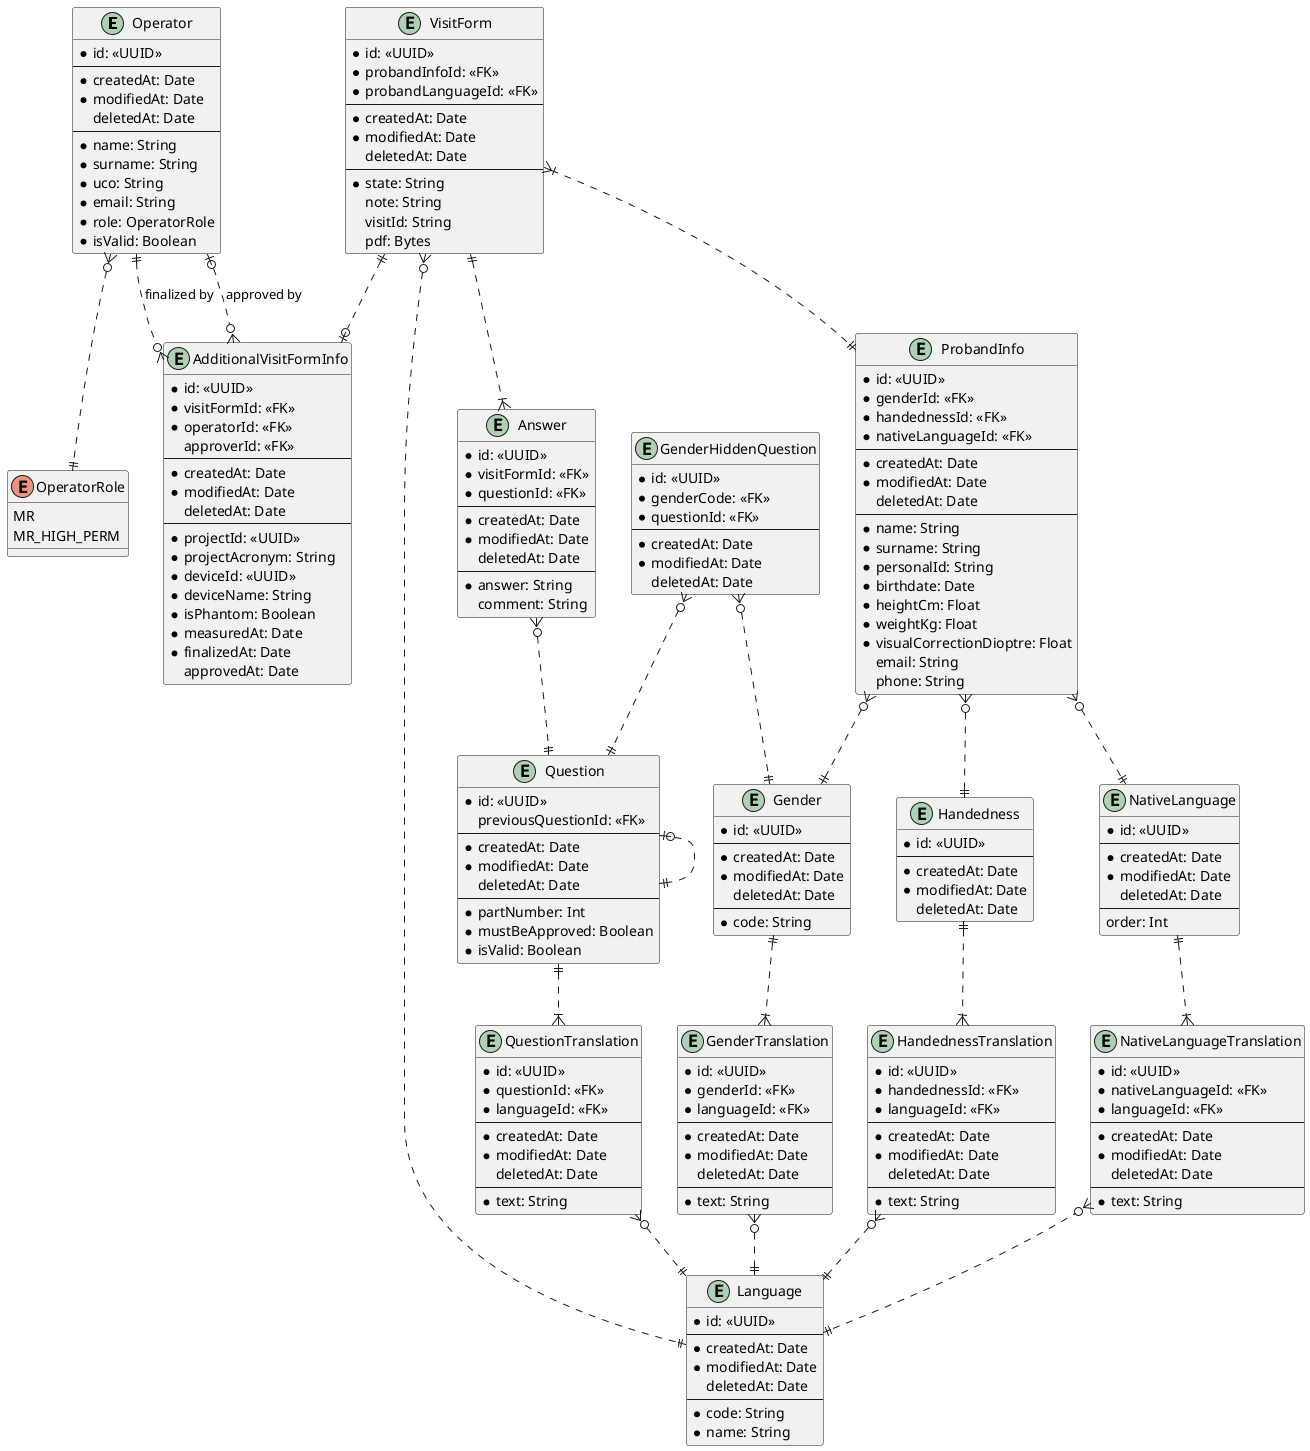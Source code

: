 @startuml ProbandSafetyQuestionnaire

entity Operator {
  * id: <<UUID>>
  ---
  * createdAt: Date
  * modifiedAt: Date
  deletedAt: Date
  ---
  * name: String
  * surname: String
  * uco: String
  * email: String
  * role: OperatorRole
  * isValid: Boolean
}

enum OperatorRole {
  MR
  MR_HIGH_PERM
}

entity VisitForm {
  * id: <<UUID>>
  * probandInfoId: <<FK>>
  * probandLanguageId: <<FK>>
  ---
  * createdAt: Date
  * modifiedAt: Date
  deletedAt: Date
  ---
  * state: String
  note: String
  visitId: String
  pdf: Bytes
}

entity AdditionalVisitFormInfo {
  * id: <<UUID>>
  * visitFormId: <<FK>>
  * operatorId: <<FK>>
  approverId: <<FK>>
  ---
  * createdAt: Date
  * modifiedAt: Date
  deletedAt: Date
  ---
  * projectId: <<UUID>>
  * projectAcronym: String
  * deviceId: <<UUID>>
  * deviceName: String
  * isPhantom: Boolean
  * measuredAt: Date
  * finalizedAt: Date
  approvedAt: Date
}

entity ProbandInfo {
  * id: <<UUID>>
  * genderId: <<FK>>
  * handednessId: <<FK>>
  * nativeLanguageId: <<FK>>
  ---
  * createdAt: Date
  * modifiedAt: Date
  deletedAt: Date
  ---
  * name: String
  * surname: String
  * personalId: String
  * birthdate: Date
  * heightCm: Float
  * weightKg: Float
  * visualCorrectionDioptre: Float
  email: String
  phone: String
}

entity Answer {
  * id: <<UUID>>
  * visitFormId: <<FK>>
  * questionId: <<FK>>
  ---
  * createdAt: Date
  * modifiedAt: Date
  deletedAt: Date
  ---
  * answer: String
  comment: String
}

entity Question {
  * id: <<UUID>>
  previousQuestionId: <<FK>>
  ---
  * createdAt: Date
  * modifiedAt: Date
  deletedAt: Date
  ---
  * partNumber: Int
  * mustBeApproved: Boolean
  * isValid: Boolean
}

entity QuestionTranslation {
  * id: <<UUID>>
  * questionId: <<FK>>
  * languageId: <<FK>>
  ---
  * createdAt: Date
  * modifiedAt: Date
  deletedAt: Date
  ---
  * text: String
}

entity GenderHiddenQuestion {
  * id: <<UUID>>
  * genderCode: <<FK>>
  * questionId: <<FK>>
  ---
  * createdAt: Date
  * modifiedAt: Date
  deletedAt: Date
}

entity Gender {
  * id: <<UUID>>
  ---
  * createdAt: Date
  * modifiedAt: Date
  deletedAt: Date
  ---
  * code: String
}

entity GenderTranslation {
  * id: <<UUID>>
  * genderId: <<FK>>
  * languageId: <<FK>>
  ---
  * createdAt: Date
  * modifiedAt: Date
  deletedAt: Date
  ---
  * text: String
}

entity Handedness {
  * id: <<UUID>>
  ---
  * createdAt: Date
  * modifiedAt: Date
  deletedAt: Date
}

entity HandednessTranslation {
  * id: <<UUID>>
  * handednessId: <<FK>>
  * languageId: <<FK>>
  ---
  * createdAt: Date
  * modifiedAt: Date
  deletedAt: Date
  ---
  * text: String
}

entity NativeLanguage {
  * id: <<UUID>>
  ---
  * createdAt: Date
  * modifiedAt: Date
  deletedAt: Date
  ---
  order: Int
}

entity NativeLanguageTranslation {
  * id: <<UUID>>
  * nativeLanguageId: <<FK>>
  * languageId: <<FK>>
  ---
  * createdAt: Date
  * modifiedAt: Date
  deletedAt: Date
  ---
  * text: String
}

entity Language {
  * id: <<UUID>>
  ---
  * createdAt: Date
  * modifiedAt: Date
  deletedAt: Date
  ---
  * code: String
  * name: String
}

Operator }o..|| OperatorRole
Operator ||..o{ AdditionalVisitFormInfo : finalized by
Operator |o..o{ AdditionalVisitFormInfo : approved by
VisitForm ||..o| AdditionalVisitFormInfo
VisitForm }|..|| ProbandInfo
VisitForm ||..|{ Answer
VisitForm }o..|| Language
Answer }o..|| Question
Question |o..|| Question
Question ||..|{ QuestionTranslation
QuestionTranslation }o..|| Language
ProbandInfo }o..|| Gender
ProbandInfo }o..|| Handedness
ProbandInfo }o..|| NativeLanguage
GenderHiddenQuestion }o..|| Gender
GenderHiddenQuestion }o..|| Question
Gender ||..|{ GenderTranslation
GenderTranslation }o..|| Language
Handedness ||..|{ HandednessTranslation
HandednessTranslation }o..|| Language
NativeLanguage ||..|{ NativeLanguageTranslation
NativeLanguageTranslation }o..|| Language

@enduml
